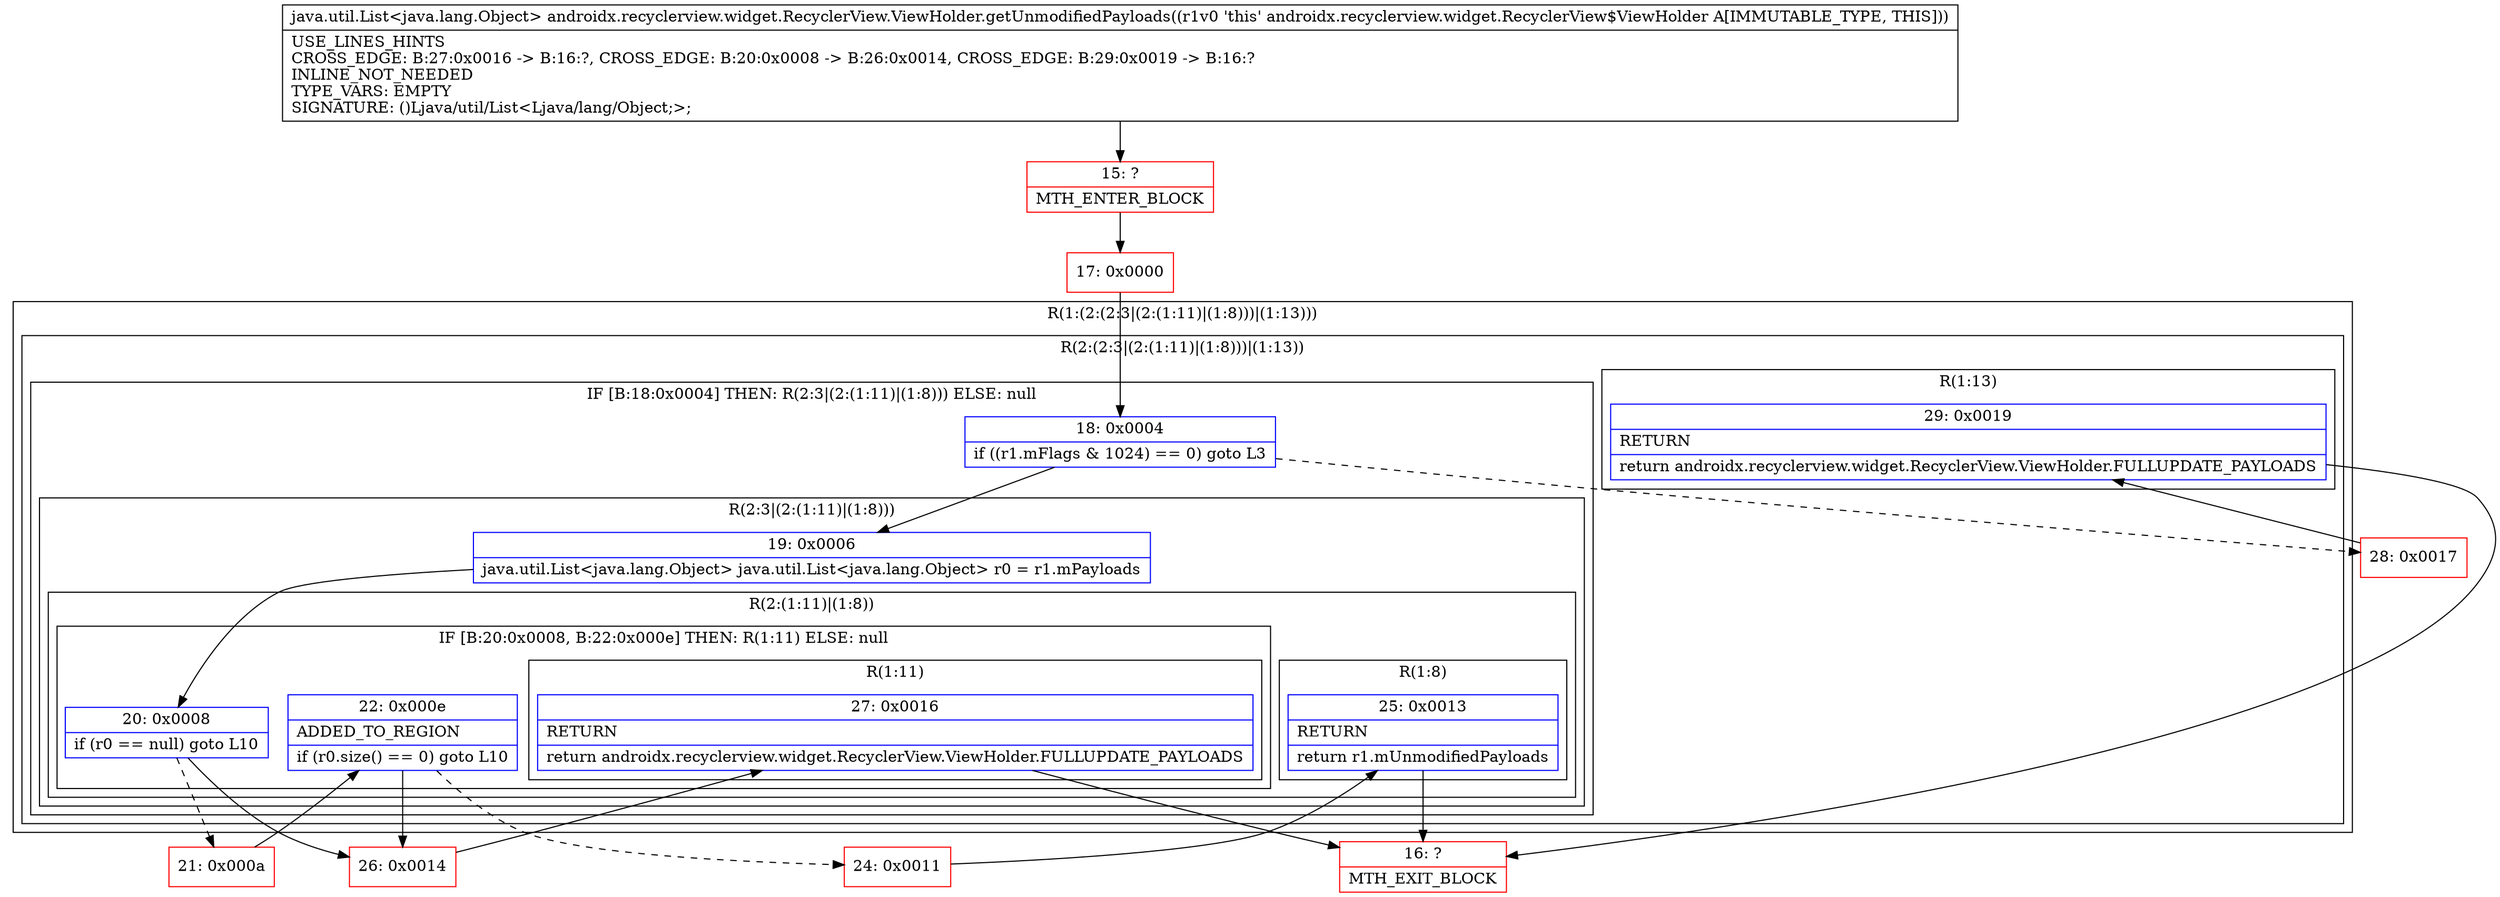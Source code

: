 digraph "CFG forandroidx.recyclerview.widget.RecyclerView.ViewHolder.getUnmodifiedPayloads()Ljava\/util\/List;" {
subgraph cluster_Region_397392761 {
label = "R(1:(2:(2:3|(2:(1:11)|(1:8)))|(1:13)))";
node [shape=record,color=blue];
subgraph cluster_Region_228625731 {
label = "R(2:(2:3|(2:(1:11)|(1:8)))|(1:13))";
node [shape=record,color=blue];
subgraph cluster_IfRegion_1821043707 {
label = "IF [B:18:0x0004] THEN: R(2:3|(2:(1:11)|(1:8))) ELSE: null";
node [shape=record,color=blue];
Node_18 [shape=record,label="{18\:\ 0x0004|if ((r1.mFlags & 1024) == 0) goto L3\l}"];
subgraph cluster_Region_497014471 {
label = "R(2:3|(2:(1:11)|(1:8)))";
node [shape=record,color=blue];
Node_19 [shape=record,label="{19\:\ 0x0006|java.util.List\<java.lang.Object\> java.util.List\<java.lang.Object\> r0 = r1.mPayloads\l}"];
subgraph cluster_Region_1540686993 {
label = "R(2:(1:11)|(1:8))";
node [shape=record,color=blue];
subgraph cluster_IfRegion_152231375 {
label = "IF [B:20:0x0008, B:22:0x000e] THEN: R(1:11) ELSE: null";
node [shape=record,color=blue];
Node_20 [shape=record,label="{20\:\ 0x0008|if (r0 == null) goto L10\l}"];
Node_22 [shape=record,label="{22\:\ 0x000e|ADDED_TO_REGION\l|if (r0.size() == 0) goto L10\l}"];
subgraph cluster_Region_835389665 {
label = "R(1:11)";
node [shape=record,color=blue];
Node_27 [shape=record,label="{27\:\ 0x0016|RETURN\l|return androidx.recyclerview.widget.RecyclerView.ViewHolder.FULLUPDATE_PAYLOADS\l}"];
}
}
subgraph cluster_Region_940069134 {
label = "R(1:8)";
node [shape=record,color=blue];
Node_25 [shape=record,label="{25\:\ 0x0013|RETURN\l|return r1.mUnmodifiedPayloads\l}"];
}
}
}
}
subgraph cluster_Region_57061575 {
label = "R(1:13)";
node [shape=record,color=blue];
Node_29 [shape=record,label="{29\:\ 0x0019|RETURN\l|return androidx.recyclerview.widget.RecyclerView.ViewHolder.FULLUPDATE_PAYLOADS\l}"];
}
}
}
Node_15 [shape=record,color=red,label="{15\:\ ?|MTH_ENTER_BLOCK\l}"];
Node_17 [shape=record,color=red,label="{17\:\ 0x0000}"];
Node_21 [shape=record,color=red,label="{21\:\ 0x000a}"];
Node_24 [shape=record,color=red,label="{24\:\ 0x0011}"];
Node_16 [shape=record,color=red,label="{16\:\ ?|MTH_EXIT_BLOCK\l}"];
Node_26 [shape=record,color=red,label="{26\:\ 0x0014}"];
Node_28 [shape=record,color=red,label="{28\:\ 0x0017}"];
MethodNode[shape=record,label="{java.util.List\<java.lang.Object\> androidx.recyclerview.widget.RecyclerView.ViewHolder.getUnmodifiedPayloads((r1v0 'this' androidx.recyclerview.widget.RecyclerView$ViewHolder A[IMMUTABLE_TYPE, THIS]))  | USE_LINES_HINTS\lCROSS_EDGE: B:27:0x0016 \-\> B:16:?, CROSS_EDGE: B:20:0x0008 \-\> B:26:0x0014, CROSS_EDGE: B:29:0x0019 \-\> B:16:?\lINLINE_NOT_NEEDED\lTYPE_VARS: EMPTY\lSIGNATURE: ()Ljava\/util\/List\<Ljava\/lang\/Object;\>;\l}"];
MethodNode -> Node_15;Node_18 -> Node_19;
Node_18 -> Node_28[style=dashed];
Node_19 -> Node_20;
Node_20 -> Node_21[style=dashed];
Node_20 -> Node_26;
Node_22 -> Node_24[style=dashed];
Node_22 -> Node_26;
Node_27 -> Node_16;
Node_25 -> Node_16;
Node_29 -> Node_16;
Node_15 -> Node_17;
Node_17 -> Node_18;
Node_21 -> Node_22;
Node_24 -> Node_25;
Node_26 -> Node_27;
Node_28 -> Node_29;
}

